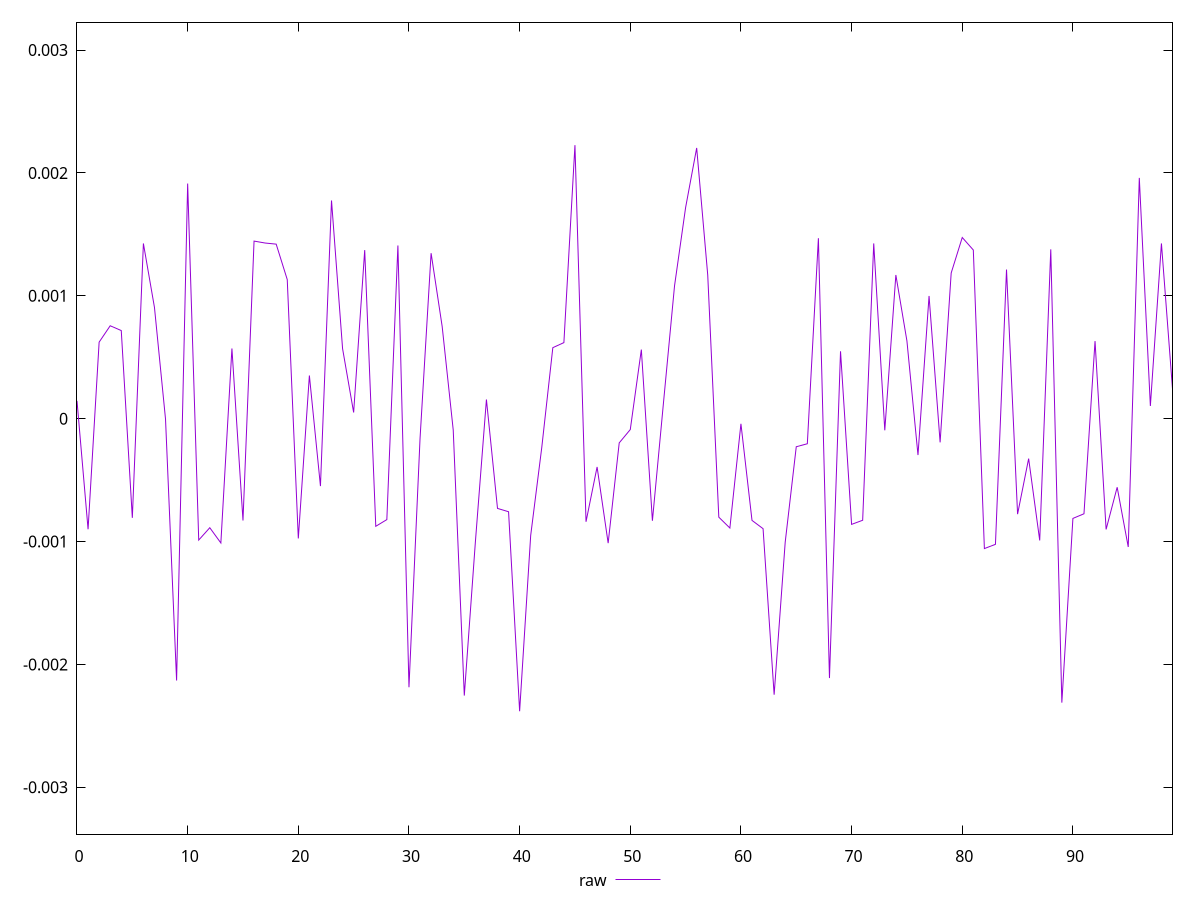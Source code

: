 reset

$raw <<EOF
0 0.00014464360558799142
1 -0.0009002811503596872
2 0.0006224769277301728
3 0.000755840725128399
4 0.0007166601518848438
5 -0.000807463351419728
6 0.0014256001502408555
7 0.0009050414566907667
8 -0.0000042548770322413386
9 -0.0021313138703945673
10 0.0019130416403692202
11 -0.0009880505672697367
12 -0.0008878278049259073
13 -0.0010118517086436477
14 0.0005709883290196699
15 -0.0008290439126030433
16 0.0014449515331286188
17 0.0014291838507499905
18 0.0014201460165912505
19 0.0011316801967316996
20 -0.0009751975962994167
21 0.00035095245507159106
22 -0.0005490412668233511
23 0.0017753169565543458
24 0.0005695246751980631
25 0.00005016139885918661
26 0.0013714839749781993
27 -0.0008762337749102858
28 -0.0008217320931785385
29 0.0014094092416179677
30 -0.002185853948836415
31 -0.00016282905701249726
32 0.001346434547969097
33 0.0007501802619950072
34 -0.00009294254681362565
35 -0.00225383503703445
36 -0.0010056922883994776
37 0.00015549181290789373
38 -0.0007305215006700768
39 -0.0007576593476550611
40 -0.002381406618428798
41 -0.0009503099751298191
42 -0.00023550449481444456
43 0.0005775827519209908
44 0.00061891278383224
45 0.0022255343413426837
46 -0.0008392280893217349
47 -0.0003932291894260462
48 -0.0010131635217760046
49 -0.00019725728498701454
50 -0.0000888299474644659
51 0.0005618236977068813
52 -0.0008312981063622202
53 0.000129067644948936
54 0.0010816225805285885
55 0.0017179935499729627
56 0.002202937985066031
57 0.0011678271529839974
58 -0.0008018409838565152
59 -0.0008901850214852916
60 -0.00004200230479366393
61 -0.0008281420662312203
62 -0.0008955083498428537
63 -0.002246681535522453
64 -0.0010058639027466384
65 -0.00022867231997890854
66 -0.00020438497339942338
67 0.0014681882885183184
68 -0.0021112524429099016
69 0.0005482369944388749
70 -0.0008605722802126666
71 -0.0008270898287396813
72 0.0014259801404073763
73 -0.00009508729134648716
74 0.0011690395982966568
75 0.0006324528243879524
76 -0.0002963726090216549
77 0.0009981091358502114
78 -0.00019292727156061535
79 0.0011850958283556312
80 0.0014741549473955922
81 0.0013723732638236952
82 -0.0010574425432016796
83 -0.0010228685979304583
84 0.001213148994985147
85 -0.000777220430335003
86 -0.0003253054467544446
87 -0.0009912980480662956
88 0.00137788718570154
89 -0.002311171909778899
90 -0.0008120473803209779
91 -0.0007742403356168895
92 0.0006311161786536817
93 -0.0009014325779059904
94 -0.0005583167890553644
95 -0.001044378817506085
96 0.001959145588463651
97 0.00010290853291055959
98 0.0014259751891145173
99 0.00024166330608979062
EOF

set key outside below
set xrange [0:99]
set yrange [-0.003381406618428798:0.0032255343413426837]
set trange [-0.003381406618428798:0.0032255343413426837]
set terminal svg size 640, 500 enhanced background rgb 'white'
set output "reprap/meta/score-difference/samples/pages+cached+noexternal+nofonts/raw/values.svg"

plot $raw title "raw" with line

reset
